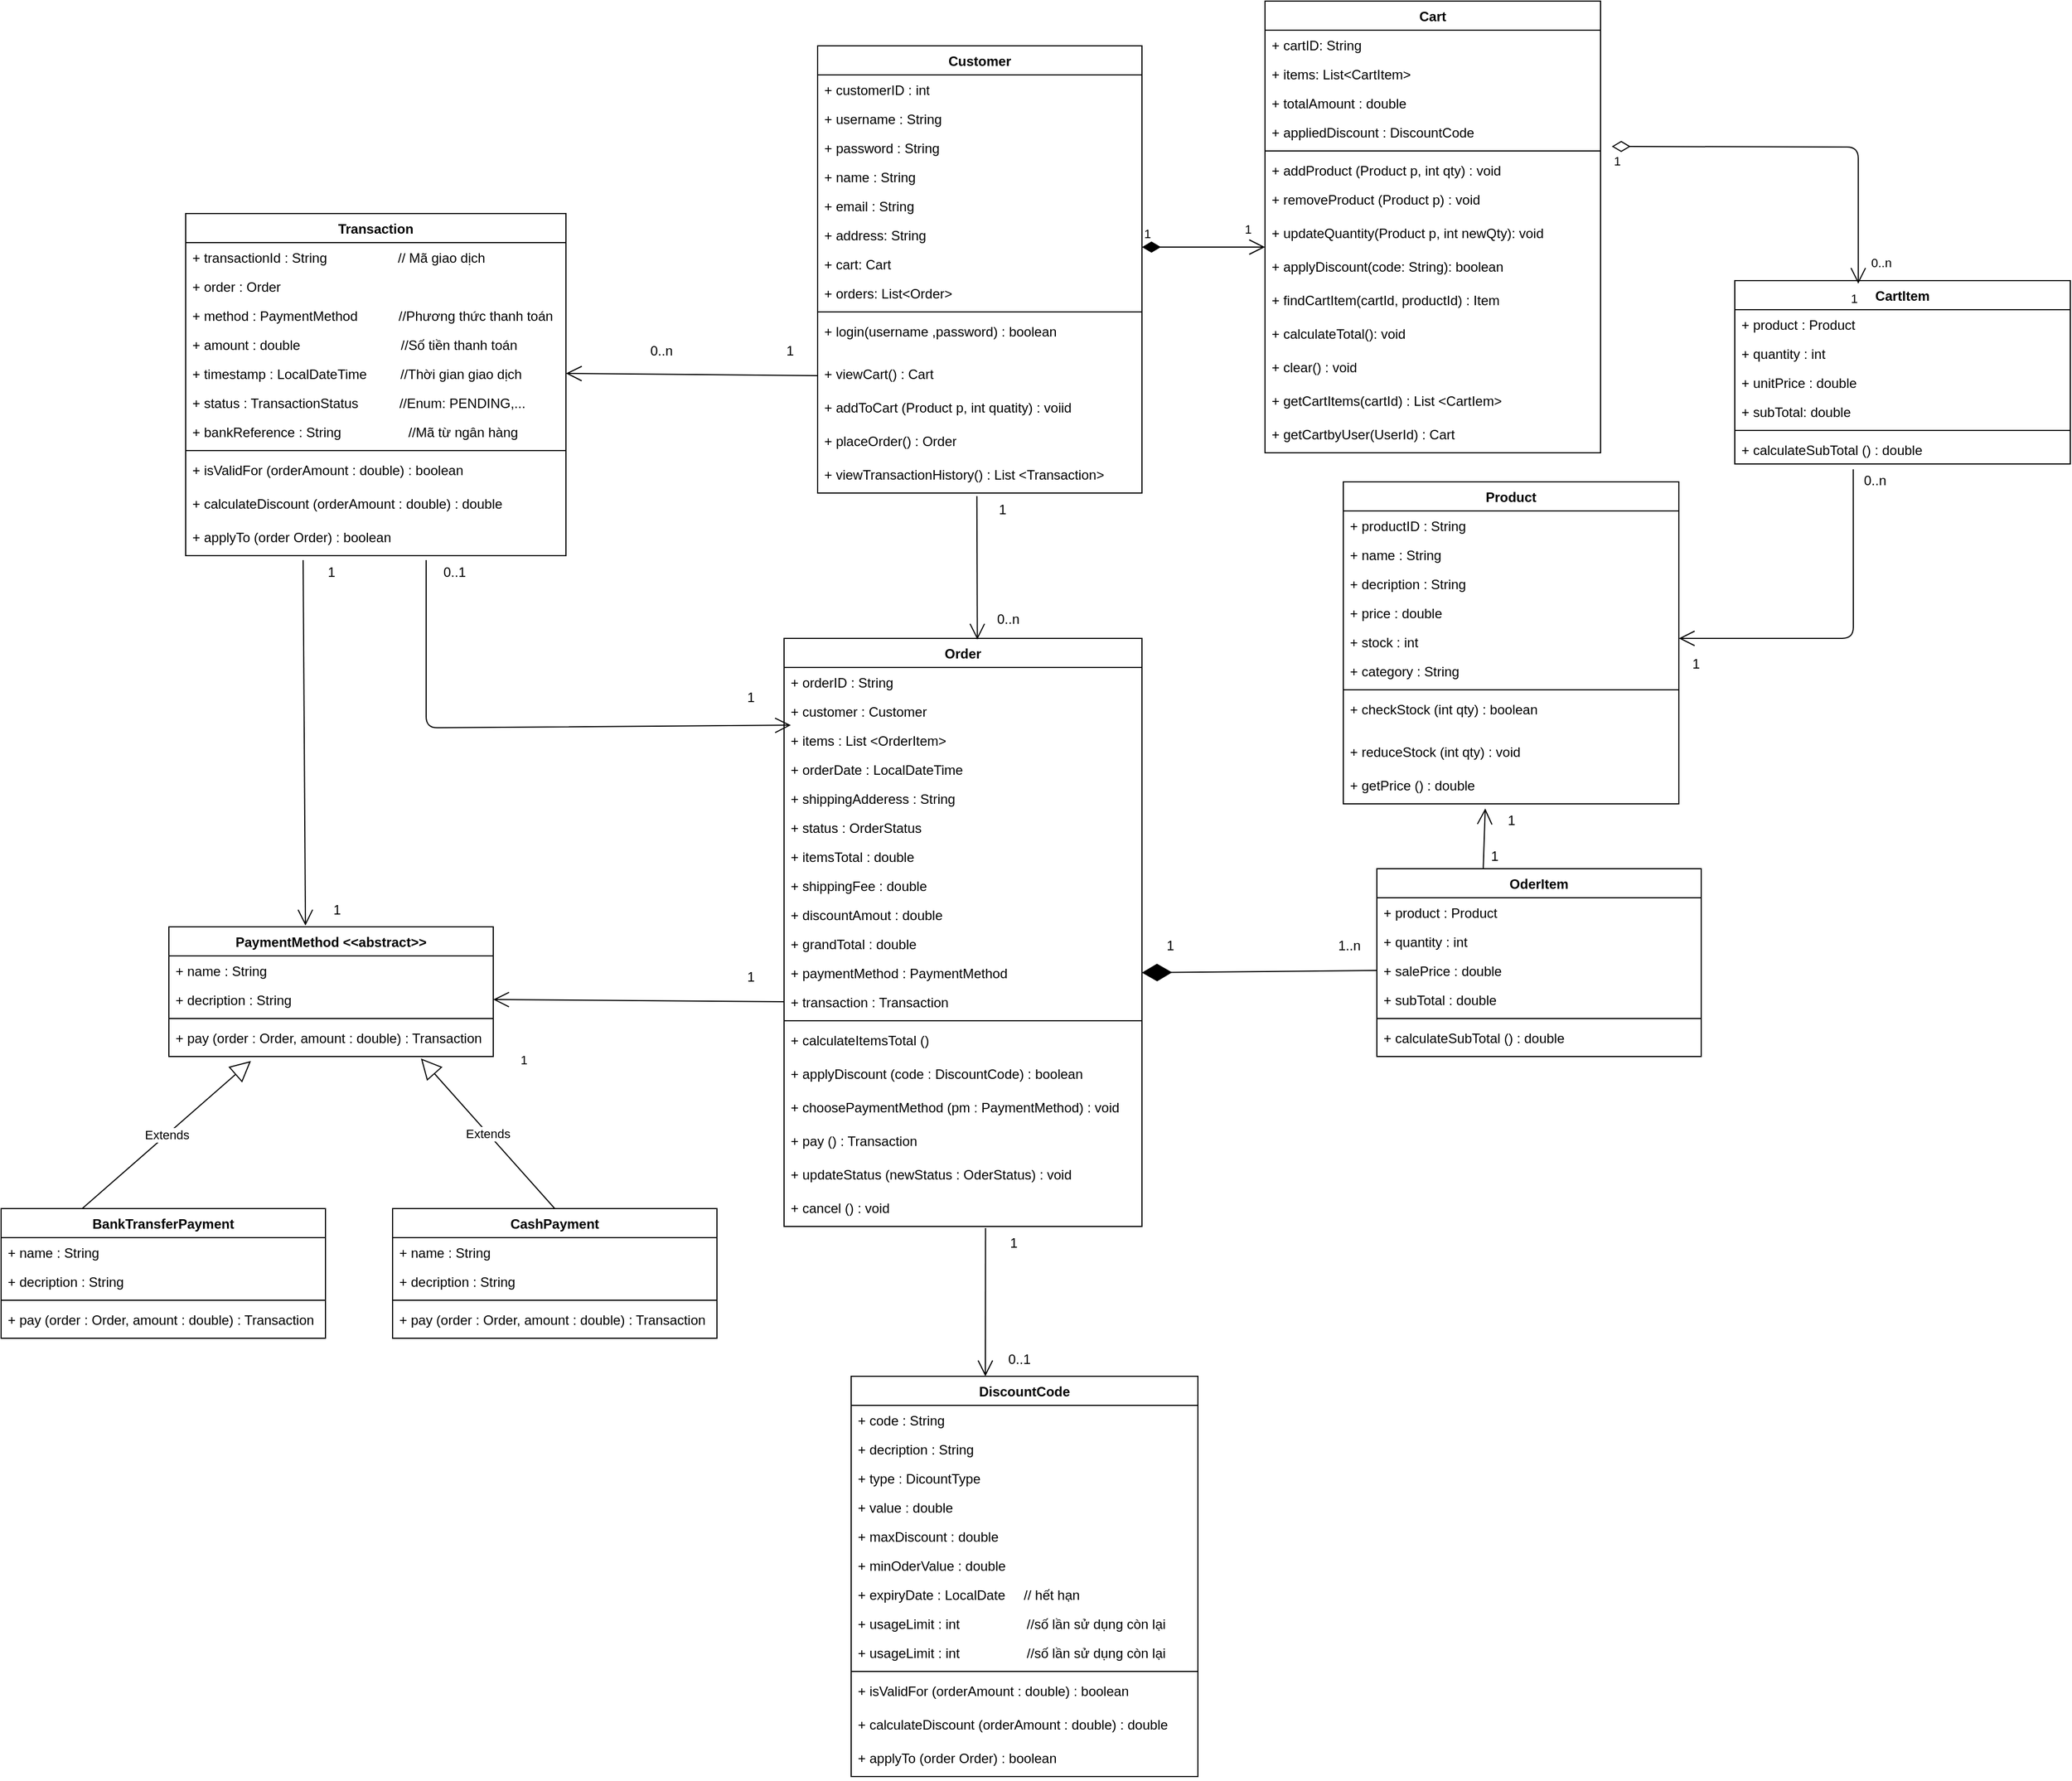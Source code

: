 <mxfile>
    <diagram id="XWeczmoMWFOpDsuUQ3jR" name="Page-1">
        <mxGraphModel dx="1743" dy="1569" grid="1" gridSize="10" guides="1" tooltips="1" connect="1" arrows="1" fold="1" page="1" pageScale="1" pageWidth="850" pageHeight="1100" math="0" shadow="0">
            <root>
                <mxCell id="0"/>
                <mxCell id="1" parent="0"/>
                <mxCell id="58" value="Customer" style="swimlane;fontStyle=1;align=center;verticalAlign=top;childLayout=stackLayout;horizontal=1;startSize=26;horizontalStack=0;resizeParent=1;resizeParentMax=0;resizeLast=0;collapsible=1;marginBottom=0;whiteSpace=wrap;html=1;" parent="1" vertex="1">
                    <mxGeometry x="140" y="-50" width="290" height="400" as="geometry">
                        <mxRectangle x="150" y="10" width="100" height="30" as="alternateBounds"/>
                    </mxGeometry>
                </mxCell>
                <mxCell id="59" value="+ customerID : int" style="text;strokeColor=none;fillColor=none;align=left;verticalAlign=top;spacingLeft=4;spacingRight=4;overflow=hidden;rotatable=0;points=[[0,0.5],[1,0.5]];portConstraint=eastwest;whiteSpace=wrap;html=1;" parent="58" vertex="1">
                    <mxGeometry y="26" width="290" height="26" as="geometry"/>
                </mxCell>
                <mxCell id="64" value="+ username : String" style="text;strokeColor=none;fillColor=none;align=left;verticalAlign=top;spacingLeft=4;spacingRight=4;overflow=hidden;rotatable=0;points=[[0,0.5],[1,0.5]];portConstraint=eastwest;whiteSpace=wrap;html=1;" parent="58" vertex="1">
                    <mxGeometry y="52" width="290" height="26" as="geometry"/>
                </mxCell>
                <mxCell id="68" value="+ password : String" style="text;strokeColor=none;fillColor=none;align=left;verticalAlign=top;spacingLeft=4;spacingRight=4;overflow=hidden;rotatable=0;points=[[0,0.5],[1,0.5]];portConstraint=eastwest;whiteSpace=wrap;html=1;" parent="58" vertex="1">
                    <mxGeometry y="78" width="290" height="26" as="geometry"/>
                </mxCell>
                <mxCell id="65" value="+ name : String" style="text;strokeColor=none;fillColor=none;align=left;verticalAlign=top;spacingLeft=4;spacingRight=4;overflow=hidden;rotatable=0;points=[[0,0.5],[1,0.5]];portConstraint=eastwest;whiteSpace=wrap;html=1;" parent="58" vertex="1">
                    <mxGeometry y="104" width="290" height="26" as="geometry"/>
                </mxCell>
                <mxCell id="66" value="+ email : String" style="text;strokeColor=none;fillColor=none;align=left;verticalAlign=top;spacingLeft=4;spacingRight=4;overflow=hidden;rotatable=0;points=[[0,0.5],[1,0.5]];portConstraint=eastwest;whiteSpace=wrap;html=1;" parent="58" vertex="1">
                    <mxGeometry y="130" width="290" height="26" as="geometry"/>
                </mxCell>
                <mxCell id="67" value="+ address: String" style="text;strokeColor=none;fillColor=none;align=left;verticalAlign=top;spacingLeft=4;spacingRight=4;overflow=hidden;rotatable=0;points=[[0,0.5],[1,0.5]];portConstraint=eastwest;whiteSpace=wrap;html=1;" parent="58" vertex="1">
                    <mxGeometry y="156" width="290" height="26" as="geometry"/>
                </mxCell>
                <mxCell id="137" value="+ cart: Cart" style="text;strokeColor=none;fillColor=none;align=left;verticalAlign=top;spacingLeft=4;spacingRight=4;overflow=hidden;rotatable=0;points=[[0,0.5],[1,0.5]];portConstraint=eastwest;whiteSpace=wrap;html=1;" parent="58" vertex="1">
                    <mxGeometry y="182" width="290" height="26" as="geometry"/>
                </mxCell>
                <mxCell id="138" value="+ orders: List&amp;lt;Order&amp;gt;" style="text;strokeColor=none;fillColor=none;align=left;verticalAlign=top;spacingLeft=4;spacingRight=4;overflow=hidden;rotatable=0;points=[[0,0.5],[1,0.5]];portConstraint=eastwest;whiteSpace=wrap;html=1;" parent="58" vertex="1">
                    <mxGeometry y="208" width="290" height="26" as="geometry"/>
                </mxCell>
                <mxCell id="60" value="" style="line;strokeWidth=1;fillColor=none;align=left;verticalAlign=middle;spacingTop=-1;spacingLeft=3;spacingRight=3;rotatable=0;labelPosition=right;points=[];portConstraint=eastwest;strokeColor=inherit;" parent="58" vertex="1">
                    <mxGeometry y="234" width="290" height="8" as="geometry"/>
                </mxCell>
                <mxCell id="61" value="&lt;div&gt;+ login(username ,password) : boolean&lt;/div&gt;" style="text;strokeColor=none;fillColor=none;align=left;verticalAlign=top;spacingLeft=4;spacingRight=4;overflow=hidden;rotatable=0;points=[[0,0.5],[1,0.5]];portConstraint=eastwest;whiteSpace=wrap;html=1;" parent="58" vertex="1">
                    <mxGeometry y="242" width="290" height="38" as="geometry"/>
                </mxCell>
                <mxCell id="62" value="+ viewCart() : Cart" style="text;strokeColor=none;fillColor=none;align=left;verticalAlign=top;spacingLeft=4;spacingRight=4;overflow=hidden;rotatable=0;points=[[0,0.5],[1,0.5]];portConstraint=eastwest;whiteSpace=wrap;html=1;" parent="58" vertex="1">
                    <mxGeometry y="280" width="290" height="30" as="geometry"/>
                </mxCell>
                <mxCell id="152" value="+ addToCart (Product p, int quatity) : voiid" style="text;strokeColor=none;fillColor=none;align=left;verticalAlign=top;spacingLeft=4;spacingRight=4;overflow=hidden;rotatable=0;points=[[0,0.5],[1,0.5]];portConstraint=eastwest;whiteSpace=wrap;html=1;" parent="58" vertex="1">
                    <mxGeometry y="310" width="290" height="30" as="geometry"/>
                </mxCell>
                <mxCell id="151" value="+ placeOrder() : Order" style="text;strokeColor=none;fillColor=none;align=left;verticalAlign=top;spacingLeft=4;spacingRight=4;overflow=hidden;rotatable=0;points=[[0,0.5],[1,0.5]];portConstraint=eastwest;whiteSpace=wrap;html=1;" parent="58" vertex="1">
                    <mxGeometry y="340" width="290" height="30" as="geometry"/>
                </mxCell>
                <mxCell id="153" value="+ viewTransactionHistory() : List &amp;lt;Transaction&amp;gt;" style="text;strokeColor=none;fillColor=none;align=left;verticalAlign=top;spacingLeft=4;spacingRight=4;overflow=hidden;rotatable=0;points=[[0,0.5],[1,0.5]];portConstraint=eastwest;whiteSpace=wrap;html=1;" parent="58" vertex="1">
                    <mxGeometry y="370" width="290" height="30" as="geometry"/>
                </mxCell>
                <mxCell id="69" value="Cart" style="swimlane;fontStyle=1;align=center;verticalAlign=top;childLayout=stackLayout;horizontal=1;startSize=26;horizontalStack=0;resizeParent=1;resizeParentMax=0;resizeLast=0;collapsible=1;marginBottom=0;whiteSpace=wrap;html=1;" parent="1" vertex="1">
                    <mxGeometry x="540" y="-90" width="300" height="404" as="geometry">
                        <mxRectangle x="150" y="10" width="100" height="30" as="alternateBounds"/>
                    </mxGeometry>
                </mxCell>
                <mxCell id="70" value="+&amp;nbsp;&lt;span style=&quot;background-color: transparent;&quot;&gt;cartID: String&lt;/span&gt;" style="text;strokeColor=none;fillColor=none;align=left;verticalAlign=top;spacingLeft=4;spacingRight=4;overflow=hidden;rotatable=0;points=[[0,0.5],[1,0.5]];portConstraint=eastwest;whiteSpace=wrap;html=1;" parent="69" vertex="1">
                    <mxGeometry y="26" width="300" height="26" as="geometry"/>
                </mxCell>
                <mxCell id="72" value="+&amp;nbsp;&lt;span style=&quot;background-color: transparent;&quot;&gt;items: List&amp;lt;CartItem&amp;gt;&lt;/span&gt;" style="text;strokeColor=none;fillColor=none;align=left;verticalAlign=top;spacingLeft=4;spacingRight=4;overflow=hidden;rotatable=0;points=[[0,0.5],[1,0.5]];portConstraint=eastwest;whiteSpace=wrap;html=1;" parent="69" vertex="1">
                    <mxGeometry y="52" width="300" height="26" as="geometry"/>
                </mxCell>
                <mxCell id="73" value="+ totalAmount : double" style="text;strokeColor=none;fillColor=none;align=left;verticalAlign=top;spacingLeft=4;spacingRight=4;overflow=hidden;rotatable=0;points=[[0,0.5],[1,0.5]];portConstraint=eastwest;whiteSpace=wrap;html=1;" parent="69" vertex="1">
                    <mxGeometry y="78" width="300" height="26" as="geometry"/>
                </mxCell>
                <mxCell id="132" value="+ appliedDiscount : DiscountCode" style="text;strokeColor=none;fillColor=none;align=left;verticalAlign=top;spacingLeft=4;spacingRight=4;overflow=hidden;rotatable=0;points=[[0,0.5],[1,0.5]];portConstraint=eastwest;whiteSpace=wrap;html=1;" parent="69" vertex="1">
                    <mxGeometry y="104" width="300" height="26" as="geometry"/>
                </mxCell>
                <mxCell id="76" value="" style="line;strokeWidth=1;fillColor=none;align=left;verticalAlign=middle;spacingTop=-1;spacingLeft=3;spacingRight=3;rotatable=0;labelPosition=right;points=[];portConstraint=eastwest;strokeColor=inherit;" parent="69" vertex="1">
                    <mxGeometry y="130" width="300" height="8" as="geometry"/>
                </mxCell>
                <mxCell id="77" value="&lt;div&gt;+ addProduct (Product p, int qty) : void&lt;/div&gt;" style="text;strokeColor=none;fillColor=none;align=left;verticalAlign=top;spacingLeft=4;spacingRight=4;overflow=hidden;rotatable=0;points=[[0,0.5],[1,0.5]];portConstraint=eastwest;whiteSpace=wrap;html=1;" parent="69" vertex="1">
                    <mxGeometry y="138" width="300" height="26" as="geometry"/>
                </mxCell>
                <mxCell id="133" value="+ removeProduct (Product p) : void" style="text;strokeColor=none;fillColor=none;align=left;verticalAlign=top;spacingLeft=4;spacingRight=4;overflow=hidden;rotatable=0;points=[[0,0.5],[1,0.5]];portConstraint=eastwest;whiteSpace=wrap;html=1;" parent="69" vertex="1">
                    <mxGeometry y="164" width="300" height="30" as="geometry"/>
                </mxCell>
                <mxCell id="78" value="+&amp;nbsp;&lt;span style=&quot;background-color: transparent;&quot;&gt;updateQuantity(Product p, int newQty): void&lt;/span&gt;" style="text;strokeColor=none;fillColor=none;align=left;verticalAlign=top;spacingLeft=4;spacingRight=4;overflow=hidden;rotatable=0;points=[[0,0.5],[1,0.5]];portConstraint=eastwest;whiteSpace=wrap;html=1;" parent="69" vertex="1">
                    <mxGeometry y="194" width="300" height="30" as="geometry"/>
                </mxCell>
                <mxCell id="135" value="+&amp;nbsp;&lt;span style=&quot;background-color: transparent;&quot;&gt;applyDiscount(code: String): boolean&lt;/span&gt;" style="text;strokeColor=none;fillColor=none;align=left;verticalAlign=top;spacingLeft=4;spacingRight=4;overflow=hidden;rotatable=0;points=[[0,0.5],[1,0.5]];portConstraint=eastwest;whiteSpace=wrap;html=1;" parent="69" vertex="1">
                    <mxGeometry y="224" width="300" height="30" as="geometry"/>
                </mxCell>
                <mxCell id="359" value="+ findCartItem(cartId, productId) : Item" style="text;strokeColor=none;fillColor=none;align=left;verticalAlign=top;spacingLeft=4;spacingRight=4;overflow=hidden;rotatable=0;points=[[0,0.5],[1,0.5]];portConstraint=eastwest;whiteSpace=wrap;html=1;" vertex="1" parent="69">
                    <mxGeometry y="254" width="300" height="30" as="geometry"/>
                </mxCell>
                <mxCell id="134" value="+&amp;nbsp;&lt;span style=&quot;background-color: transparent;&quot;&gt;calculateTotal(): void&lt;/span&gt;" style="text;strokeColor=none;fillColor=none;align=left;verticalAlign=top;spacingLeft=4;spacingRight=4;overflow=hidden;rotatable=0;points=[[0,0.5],[1,0.5]];portConstraint=eastwest;whiteSpace=wrap;html=1;" parent="69" vertex="1">
                    <mxGeometry y="284" width="300" height="30" as="geometry"/>
                </mxCell>
                <mxCell id="136" value="+ clear() : void" style="text;strokeColor=none;fillColor=none;align=left;verticalAlign=top;spacingLeft=4;spacingRight=4;overflow=hidden;rotatable=0;points=[[0,0.5],[1,0.5]];portConstraint=eastwest;whiteSpace=wrap;html=1;" parent="69" vertex="1">
                    <mxGeometry y="314" width="300" height="30" as="geometry"/>
                </mxCell>
                <mxCell id="357" value="+ getCartItems(cartId) : List &amp;lt;CartIem&amp;gt;" style="text;strokeColor=none;fillColor=none;align=left;verticalAlign=top;spacingLeft=4;spacingRight=4;overflow=hidden;rotatable=0;points=[[0,0.5],[1,0.5]];portConstraint=eastwest;whiteSpace=wrap;html=1;" vertex="1" parent="69">
                    <mxGeometry y="344" width="300" height="30" as="geometry"/>
                </mxCell>
                <mxCell id="358" value="+ getCartbyUser(UserId) : Cart" style="text;strokeColor=none;fillColor=none;align=left;verticalAlign=top;spacingLeft=4;spacingRight=4;overflow=hidden;rotatable=0;points=[[0,0.5],[1,0.5]];portConstraint=eastwest;whiteSpace=wrap;html=1;" vertex="1" parent="69">
                    <mxGeometry y="374" width="300" height="30" as="geometry"/>
                </mxCell>
                <mxCell id="139" value="Order" style="swimlane;fontStyle=1;align=center;verticalAlign=top;childLayout=stackLayout;horizontal=1;startSize=26;horizontalStack=0;resizeParent=1;resizeParentMax=0;resizeLast=0;collapsible=1;marginBottom=0;whiteSpace=wrap;html=1;" parent="1" vertex="1">
                    <mxGeometry x="110" y="480" width="320" height="526" as="geometry">
                        <mxRectangle x="150" y="10" width="100" height="30" as="alternateBounds"/>
                    </mxGeometry>
                </mxCell>
                <mxCell id="140" value="+ orderID : String" style="text;strokeColor=none;fillColor=none;align=left;verticalAlign=top;spacingLeft=4;spacingRight=4;overflow=hidden;rotatable=0;points=[[0,0.5],[1,0.5]];portConstraint=eastwest;whiteSpace=wrap;html=1;" parent="139" vertex="1">
                    <mxGeometry y="26" width="320" height="26" as="geometry"/>
                </mxCell>
                <mxCell id="141" value="+ customer : Customer" style="text;strokeColor=none;fillColor=none;align=left;verticalAlign=top;spacingLeft=4;spacingRight=4;overflow=hidden;rotatable=0;points=[[0,0.5],[1,0.5]];portConstraint=eastwest;whiteSpace=wrap;html=1;" parent="139" vertex="1">
                    <mxGeometry y="52" width="320" height="26" as="geometry"/>
                </mxCell>
                <mxCell id="142" value="+ items : List &amp;lt;OrderItem&amp;gt;" style="text;strokeColor=none;fillColor=none;align=left;verticalAlign=top;spacingLeft=4;spacingRight=4;overflow=hidden;rotatable=0;points=[[0,0.5],[1,0.5]];portConstraint=eastwest;whiteSpace=wrap;html=1;" parent="139" vertex="1">
                    <mxGeometry y="78" width="320" height="26" as="geometry"/>
                </mxCell>
                <mxCell id="143" value="+ orderDate : LocalDateTime" style="text;strokeColor=none;fillColor=none;align=left;verticalAlign=top;spacingLeft=4;spacingRight=4;overflow=hidden;rotatable=0;points=[[0,0.5],[1,0.5]];portConstraint=eastwest;whiteSpace=wrap;html=1;" parent="139" vertex="1">
                    <mxGeometry y="104" width="320" height="26" as="geometry"/>
                </mxCell>
                <mxCell id="144" value="+ shippingAdderess : String" style="text;strokeColor=none;fillColor=none;align=left;verticalAlign=top;spacingLeft=4;spacingRight=4;overflow=hidden;rotatable=0;points=[[0,0.5],[1,0.5]];portConstraint=eastwest;whiteSpace=wrap;html=1;" parent="139" vertex="1">
                    <mxGeometry y="130" width="320" height="26" as="geometry"/>
                </mxCell>
                <mxCell id="145" value="+ status : OrderStatus" style="text;strokeColor=none;fillColor=none;align=left;verticalAlign=top;spacingLeft=4;spacingRight=4;overflow=hidden;rotatable=0;points=[[0,0.5],[1,0.5]];portConstraint=eastwest;whiteSpace=wrap;html=1;" parent="139" vertex="1">
                    <mxGeometry y="156" width="320" height="26" as="geometry"/>
                </mxCell>
                <mxCell id="146" value="+ itemsTotal : double" style="text;strokeColor=none;fillColor=none;align=left;verticalAlign=top;spacingLeft=4;spacingRight=4;overflow=hidden;rotatable=0;points=[[0,0.5],[1,0.5]];portConstraint=eastwest;whiteSpace=wrap;html=1;" parent="139" vertex="1">
                    <mxGeometry y="182" width="320" height="26" as="geometry"/>
                </mxCell>
                <mxCell id="147" value="+ shippingFee : double" style="text;strokeColor=none;fillColor=none;align=left;verticalAlign=top;spacingLeft=4;spacingRight=4;overflow=hidden;rotatable=0;points=[[0,0.5],[1,0.5]];portConstraint=eastwest;whiteSpace=wrap;html=1;" parent="139" vertex="1">
                    <mxGeometry y="208" width="320" height="26" as="geometry"/>
                </mxCell>
                <mxCell id="182" value="+ discountAmout : double" style="text;strokeColor=none;fillColor=none;align=left;verticalAlign=top;spacingLeft=4;spacingRight=4;overflow=hidden;rotatable=0;points=[[0,0.5],[1,0.5]];portConstraint=eastwest;whiteSpace=wrap;html=1;" parent="139" vertex="1">
                    <mxGeometry y="234" width="320" height="26" as="geometry"/>
                </mxCell>
                <mxCell id="181" value="+ grandTotal : double" style="text;strokeColor=none;fillColor=none;align=left;verticalAlign=top;spacingLeft=4;spacingRight=4;overflow=hidden;rotatable=0;points=[[0,0.5],[1,0.5]];portConstraint=eastwest;whiteSpace=wrap;html=1;" parent="139" vertex="1">
                    <mxGeometry y="260" width="320" height="26" as="geometry"/>
                </mxCell>
                <mxCell id="183" value="+ paymentMethod : PaymentMethod" style="text;strokeColor=none;fillColor=none;align=left;verticalAlign=top;spacingLeft=4;spacingRight=4;overflow=hidden;rotatable=0;points=[[0,0.5],[1,0.5]];portConstraint=eastwest;whiteSpace=wrap;html=1;" parent="139" vertex="1">
                    <mxGeometry y="286" width="320" height="26" as="geometry"/>
                </mxCell>
                <mxCell id="184" value="+ transaction : Transaction" style="text;strokeColor=none;fillColor=none;align=left;verticalAlign=top;spacingLeft=4;spacingRight=4;overflow=hidden;rotatable=0;points=[[0,0.5],[1,0.5]];portConstraint=eastwest;whiteSpace=wrap;html=1;" parent="139" vertex="1">
                    <mxGeometry y="312" width="320" height="26" as="geometry"/>
                </mxCell>
                <mxCell id="148" value="" style="line;strokeWidth=1;fillColor=none;align=left;verticalAlign=middle;spacingTop=-1;spacingLeft=3;spacingRight=3;rotatable=0;labelPosition=right;points=[];portConstraint=eastwest;strokeColor=inherit;" parent="139" vertex="1">
                    <mxGeometry y="338" width="320" height="8" as="geometry"/>
                </mxCell>
                <mxCell id="150" value="+ calculateItemsTotal ()" style="text;strokeColor=none;fillColor=none;align=left;verticalAlign=top;spacingLeft=4;spacingRight=4;overflow=hidden;rotatable=0;points=[[0,0.5],[1,0.5]];portConstraint=eastwest;whiteSpace=wrap;html=1;" parent="139" vertex="1">
                    <mxGeometry y="346" width="320" height="30" as="geometry"/>
                </mxCell>
                <mxCell id="187" value="+ applyDiscount (code : DiscountCode) : boolean" style="text;strokeColor=none;fillColor=none;align=left;verticalAlign=top;spacingLeft=4;spacingRight=4;overflow=hidden;rotatable=0;points=[[0,0.5],[1,0.5]];portConstraint=eastwest;whiteSpace=wrap;html=1;" parent="139" vertex="1">
                    <mxGeometry y="376" width="320" height="30" as="geometry"/>
                </mxCell>
                <mxCell id="188" value="+ choosePaymentMethod (pm : PaymentMethod) : void" style="text;strokeColor=none;fillColor=none;align=left;verticalAlign=top;spacingLeft=4;spacingRight=4;overflow=hidden;rotatable=0;points=[[0,0.5],[1,0.5]];portConstraint=eastwest;whiteSpace=wrap;html=1;" parent="139" vertex="1">
                    <mxGeometry y="406" width="320" height="30" as="geometry"/>
                </mxCell>
                <mxCell id="189" value="+ pay () : Transaction" style="text;strokeColor=none;fillColor=none;align=left;verticalAlign=top;spacingLeft=4;spacingRight=4;overflow=hidden;rotatable=0;points=[[0,0.5],[1,0.5]];portConstraint=eastwest;whiteSpace=wrap;html=1;" parent="139" vertex="1">
                    <mxGeometry y="436" width="320" height="30" as="geometry"/>
                </mxCell>
                <mxCell id="186" value="+ updateStatus (newStatus : OderStatus) : void" style="text;strokeColor=none;fillColor=none;align=left;verticalAlign=top;spacingLeft=4;spacingRight=4;overflow=hidden;rotatable=0;points=[[0,0.5],[1,0.5]];portConstraint=eastwest;whiteSpace=wrap;html=1;" parent="139" vertex="1">
                    <mxGeometry y="466" width="320" height="30" as="geometry"/>
                </mxCell>
                <mxCell id="190" value="+ cancel () : void" style="text;strokeColor=none;fillColor=none;align=left;verticalAlign=top;spacingLeft=4;spacingRight=4;overflow=hidden;rotatable=0;points=[[0,0.5],[1,0.5]];portConstraint=eastwest;whiteSpace=wrap;html=1;" parent="139" vertex="1">
                    <mxGeometry y="496" width="320" height="30" as="geometry"/>
                </mxCell>
                <mxCell id="154" value="CartItem" style="swimlane;fontStyle=1;align=center;verticalAlign=top;childLayout=stackLayout;horizontal=1;startSize=26;horizontalStack=0;resizeParent=1;resizeParentMax=0;resizeLast=0;collapsible=1;marginBottom=0;whiteSpace=wrap;html=1;" parent="1" vertex="1">
                    <mxGeometry x="960" y="160" width="300" height="164" as="geometry">
                        <mxRectangle x="150" y="10" width="100" height="30" as="alternateBounds"/>
                    </mxGeometry>
                </mxCell>
                <mxCell id="155" value="+ product : Product" style="text;strokeColor=none;fillColor=none;align=left;verticalAlign=top;spacingLeft=4;spacingRight=4;overflow=hidden;rotatable=0;points=[[0,0.5],[1,0.5]];portConstraint=eastwest;whiteSpace=wrap;html=1;" parent="154" vertex="1">
                    <mxGeometry y="26" width="300" height="26" as="geometry"/>
                </mxCell>
                <mxCell id="156" value="+ quantity : int" style="text;strokeColor=none;fillColor=none;align=left;verticalAlign=top;spacingLeft=4;spacingRight=4;overflow=hidden;rotatable=0;points=[[0,0.5],[1,0.5]];portConstraint=eastwest;whiteSpace=wrap;html=1;" parent="154" vertex="1">
                    <mxGeometry y="52" width="300" height="26" as="geometry"/>
                </mxCell>
                <mxCell id="157" value="+ unitPrice : double" style="text;strokeColor=none;fillColor=none;align=left;verticalAlign=top;spacingLeft=4;spacingRight=4;overflow=hidden;rotatable=0;points=[[0,0.5],[1,0.5]];portConstraint=eastwest;whiteSpace=wrap;html=1;" parent="154" vertex="1">
                    <mxGeometry y="78" width="300" height="26" as="geometry"/>
                </mxCell>
                <mxCell id="158" value="+ subTotal: double" style="text;strokeColor=none;fillColor=none;align=left;verticalAlign=top;spacingLeft=4;spacingRight=4;overflow=hidden;rotatable=0;points=[[0,0.5],[1,0.5]];portConstraint=eastwest;whiteSpace=wrap;html=1;" parent="154" vertex="1">
                    <mxGeometry y="104" width="300" height="26" as="geometry"/>
                </mxCell>
                <mxCell id="159" value="" style="line;strokeWidth=1;fillColor=none;align=left;verticalAlign=middle;spacingTop=-1;spacingLeft=3;spacingRight=3;rotatable=0;labelPosition=right;points=[];portConstraint=eastwest;strokeColor=inherit;" parent="154" vertex="1">
                    <mxGeometry y="130" width="300" height="8" as="geometry"/>
                </mxCell>
                <mxCell id="160" value="+ calculateSubTotal () : double" style="text;strokeColor=none;fillColor=none;align=left;verticalAlign=top;spacingLeft=4;spacingRight=4;overflow=hidden;rotatable=0;points=[[0,0.5],[1,0.5]];portConstraint=eastwest;whiteSpace=wrap;html=1;" parent="154" vertex="1">
                    <mxGeometry y="138" width="300" height="26" as="geometry"/>
                </mxCell>
                <mxCell id="166" value="Product" style="swimlane;fontStyle=1;align=center;verticalAlign=top;childLayout=stackLayout;horizontal=1;startSize=26;horizontalStack=0;resizeParent=1;resizeParentMax=0;resizeLast=0;collapsible=1;marginBottom=0;whiteSpace=wrap;html=1;" parent="1" vertex="1">
                    <mxGeometry x="610" y="340" width="300" height="288" as="geometry">
                        <mxRectangle x="150" y="10" width="100" height="30" as="alternateBounds"/>
                    </mxGeometry>
                </mxCell>
                <mxCell id="167" value="+ productID : String" style="text;strokeColor=none;fillColor=none;align=left;verticalAlign=top;spacingLeft=4;spacingRight=4;overflow=hidden;rotatable=0;points=[[0,0.5],[1,0.5]];portConstraint=eastwest;whiteSpace=wrap;html=1;" parent="166" vertex="1">
                    <mxGeometry y="26" width="300" height="26" as="geometry"/>
                </mxCell>
                <mxCell id="170" value="+ name : String" style="text;strokeColor=none;fillColor=none;align=left;verticalAlign=top;spacingLeft=4;spacingRight=4;overflow=hidden;rotatable=0;points=[[0,0.5],[1,0.5]];portConstraint=eastwest;whiteSpace=wrap;html=1;" parent="166" vertex="1">
                    <mxGeometry y="52" width="300" height="26" as="geometry"/>
                </mxCell>
                <mxCell id="171" value="+ decription : String" style="text;strokeColor=none;fillColor=none;align=left;verticalAlign=top;spacingLeft=4;spacingRight=4;overflow=hidden;rotatable=0;points=[[0,0.5],[1,0.5]];portConstraint=eastwest;whiteSpace=wrap;html=1;" parent="166" vertex="1">
                    <mxGeometry y="78" width="300" height="26" as="geometry"/>
                </mxCell>
                <mxCell id="172" value="+ price : double" style="text;strokeColor=none;fillColor=none;align=left;verticalAlign=top;spacingLeft=4;spacingRight=4;overflow=hidden;rotatable=0;points=[[0,0.5],[1,0.5]];portConstraint=eastwest;whiteSpace=wrap;html=1;" parent="166" vertex="1">
                    <mxGeometry y="104" width="300" height="26" as="geometry"/>
                </mxCell>
                <mxCell id="173" value="+ stock : int" style="text;strokeColor=none;fillColor=none;align=left;verticalAlign=top;spacingLeft=4;spacingRight=4;overflow=hidden;rotatable=0;points=[[0,0.5],[1,0.5]];portConstraint=eastwest;whiteSpace=wrap;html=1;" parent="166" vertex="1">
                    <mxGeometry y="130" width="300" height="26" as="geometry"/>
                </mxCell>
                <mxCell id="174" value="+ category : String" style="text;strokeColor=none;fillColor=none;align=left;verticalAlign=top;spacingLeft=4;spacingRight=4;overflow=hidden;rotatable=0;points=[[0,0.5],[1,0.5]];portConstraint=eastwest;whiteSpace=wrap;html=1;" parent="166" vertex="1">
                    <mxGeometry y="156" width="300" height="26" as="geometry"/>
                </mxCell>
                <mxCell id="175" value="" style="line;strokeWidth=1;fillColor=none;align=left;verticalAlign=middle;spacingTop=-1;spacingLeft=3;spacingRight=3;rotatable=0;labelPosition=right;points=[];portConstraint=eastwest;strokeColor=inherit;" parent="166" vertex="1">
                    <mxGeometry y="182" width="300" height="8" as="geometry"/>
                </mxCell>
                <mxCell id="176" value="+ checkStock (int qty) : boolean" style="text;strokeColor=none;fillColor=none;align=left;verticalAlign=top;spacingLeft=4;spacingRight=4;overflow=hidden;rotatable=0;points=[[0,0.5],[1,0.5]];portConstraint=eastwest;whiteSpace=wrap;html=1;" parent="166" vertex="1">
                    <mxGeometry y="190" width="300" height="38" as="geometry"/>
                </mxCell>
                <mxCell id="177" value="+ reduceStock (int qty) : void" style="text;strokeColor=none;fillColor=none;align=left;verticalAlign=top;spacingLeft=4;spacingRight=4;overflow=hidden;rotatable=0;points=[[0,0.5],[1,0.5]];portConstraint=eastwest;whiteSpace=wrap;html=1;" parent="166" vertex="1">
                    <mxGeometry y="228" width="300" height="30" as="geometry"/>
                </mxCell>
                <mxCell id="178" value="+ getPrice () : double" style="text;strokeColor=none;fillColor=none;align=left;verticalAlign=top;spacingLeft=4;spacingRight=4;overflow=hidden;rotatable=0;points=[[0,0.5],[1,0.5]];portConstraint=eastwest;whiteSpace=wrap;html=1;" parent="166" vertex="1">
                    <mxGeometry y="258" width="300" height="30" as="geometry"/>
                </mxCell>
                <mxCell id="191" value="OderItem" style="swimlane;fontStyle=1;align=center;verticalAlign=top;childLayout=stackLayout;horizontal=1;startSize=26;horizontalStack=0;resizeParent=1;resizeParentMax=0;resizeLast=0;collapsible=1;marginBottom=0;whiteSpace=wrap;html=1;" parent="1" vertex="1">
                    <mxGeometry x="640" y="686" width="290" height="168" as="geometry">
                        <mxRectangle x="150" y="10" width="100" height="30" as="alternateBounds"/>
                    </mxGeometry>
                </mxCell>
                <mxCell id="192" value="+ product : Product" style="text;strokeColor=none;fillColor=none;align=left;verticalAlign=top;spacingLeft=4;spacingRight=4;overflow=hidden;rotatable=0;points=[[0,0.5],[1,0.5]];portConstraint=eastwest;whiteSpace=wrap;html=1;" parent="191" vertex="1">
                    <mxGeometry y="26" width="290" height="26" as="geometry"/>
                </mxCell>
                <mxCell id="193" value="+ quantity : int" style="text;strokeColor=none;fillColor=none;align=left;verticalAlign=top;spacingLeft=4;spacingRight=4;overflow=hidden;rotatable=0;points=[[0,0.5],[1,0.5]];portConstraint=eastwest;whiteSpace=wrap;html=1;" parent="191" vertex="1">
                    <mxGeometry y="52" width="290" height="26" as="geometry"/>
                </mxCell>
                <mxCell id="194" value="+ salePrice : double" style="text;strokeColor=none;fillColor=none;align=left;verticalAlign=top;spacingLeft=4;spacingRight=4;overflow=hidden;rotatable=0;points=[[0,0.5],[1,0.5]];portConstraint=eastwest;whiteSpace=wrap;html=1;" parent="191" vertex="1">
                    <mxGeometry y="78" width="290" height="26" as="geometry"/>
                </mxCell>
                <mxCell id="195" value="+ subTotal : double" style="text;strokeColor=none;fillColor=none;align=left;verticalAlign=top;spacingLeft=4;spacingRight=4;overflow=hidden;rotatable=0;points=[[0,0.5],[1,0.5]];portConstraint=eastwest;whiteSpace=wrap;html=1;" parent="191" vertex="1">
                    <mxGeometry y="104" width="290" height="26" as="geometry"/>
                </mxCell>
                <mxCell id="200" value="" style="line;strokeWidth=1;fillColor=none;align=left;verticalAlign=middle;spacingTop=-1;spacingLeft=3;spacingRight=3;rotatable=0;labelPosition=right;points=[];portConstraint=eastwest;strokeColor=inherit;" parent="191" vertex="1">
                    <mxGeometry y="130" width="290" height="8" as="geometry"/>
                </mxCell>
                <mxCell id="202" value="+ calculateSubTotal () : double" style="text;strokeColor=none;fillColor=none;align=left;verticalAlign=top;spacingLeft=4;spacingRight=4;overflow=hidden;rotatable=0;points=[[0,0.5],[1,0.5]];portConstraint=eastwest;whiteSpace=wrap;html=1;" parent="191" vertex="1">
                    <mxGeometry y="138" width="290" height="30" as="geometry"/>
                </mxCell>
                <mxCell id="206" value="DiscountCode" style="swimlane;fontStyle=1;align=center;verticalAlign=top;childLayout=stackLayout;horizontal=1;startSize=26;horizontalStack=0;resizeParent=1;resizeParentMax=0;resizeLast=0;collapsible=1;marginBottom=0;whiteSpace=wrap;html=1;" parent="1" vertex="1">
                    <mxGeometry x="170" y="1140" width="310" height="358" as="geometry">
                        <mxRectangle x="150" y="10" width="100" height="30" as="alternateBounds"/>
                    </mxGeometry>
                </mxCell>
                <mxCell id="207" value="+ code : String" style="text;strokeColor=none;fillColor=none;align=left;verticalAlign=top;spacingLeft=4;spacingRight=4;overflow=hidden;rotatable=0;points=[[0,0.5],[1,0.5]];portConstraint=eastwest;whiteSpace=wrap;html=1;" parent="206" vertex="1">
                    <mxGeometry y="26" width="310" height="26" as="geometry"/>
                </mxCell>
                <mxCell id="208" value="+ decription : String" style="text;strokeColor=none;fillColor=none;align=left;verticalAlign=top;spacingLeft=4;spacingRight=4;overflow=hidden;rotatable=0;points=[[0,0.5],[1,0.5]];portConstraint=eastwest;whiteSpace=wrap;html=1;" parent="206" vertex="1">
                    <mxGeometry y="52" width="310" height="26" as="geometry"/>
                </mxCell>
                <mxCell id="209" value="+ type : DicountType" style="text;strokeColor=none;fillColor=none;align=left;verticalAlign=top;spacingLeft=4;spacingRight=4;overflow=hidden;rotatable=0;points=[[0,0.5],[1,0.5]];portConstraint=eastwest;whiteSpace=wrap;html=1;" parent="206" vertex="1">
                    <mxGeometry y="78" width="310" height="26" as="geometry"/>
                </mxCell>
                <mxCell id="210" value="+ value : double" style="text;strokeColor=none;fillColor=none;align=left;verticalAlign=top;spacingLeft=4;spacingRight=4;overflow=hidden;rotatable=0;points=[[0,0.5],[1,0.5]];portConstraint=eastwest;whiteSpace=wrap;html=1;" parent="206" vertex="1">
                    <mxGeometry y="104" width="310" height="26" as="geometry"/>
                </mxCell>
                <mxCell id="211" value="+ maxDiscount : double" style="text;strokeColor=none;fillColor=none;align=left;verticalAlign=top;spacingLeft=4;spacingRight=4;overflow=hidden;rotatable=0;points=[[0,0.5],[1,0.5]];portConstraint=eastwest;whiteSpace=wrap;html=1;" parent="206" vertex="1">
                    <mxGeometry y="130" width="310" height="26" as="geometry"/>
                </mxCell>
                <mxCell id="212" value="+ minOderValue : double" style="text;strokeColor=none;fillColor=none;align=left;verticalAlign=top;spacingLeft=4;spacingRight=4;overflow=hidden;rotatable=0;points=[[0,0.5],[1,0.5]];portConstraint=eastwest;whiteSpace=wrap;html=1;" parent="206" vertex="1">
                    <mxGeometry y="156" width="310" height="26" as="geometry"/>
                </mxCell>
                <mxCell id="213" value="+ expiryDate : LocalDate&amp;nbsp; &amp;nbsp; &amp;nbsp;// hết hạn" style="text;strokeColor=none;fillColor=none;align=left;verticalAlign=top;spacingLeft=4;spacingRight=4;overflow=hidden;rotatable=0;points=[[0,0.5],[1,0.5]];portConstraint=eastwest;whiteSpace=wrap;html=1;" parent="206" vertex="1">
                    <mxGeometry y="182" width="310" height="26" as="geometry"/>
                </mxCell>
                <mxCell id="214" value="+ usageLimit : int&amp;nbsp; &amp;nbsp; &amp;nbsp; &amp;nbsp; &amp;nbsp; &amp;nbsp; &amp;nbsp; &amp;nbsp; &amp;nbsp; //số lần sử dụng còn lại" style="text;strokeColor=none;fillColor=none;align=left;verticalAlign=top;spacingLeft=4;spacingRight=4;overflow=hidden;rotatable=0;points=[[0,0.5],[1,0.5]];portConstraint=eastwest;whiteSpace=wrap;html=1;" parent="206" vertex="1">
                    <mxGeometry y="208" width="310" height="26" as="geometry"/>
                </mxCell>
                <mxCell id="273" value="+ usageLimit : int&amp;nbsp; &amp;nbsp; &amp;nbsp; &amp;nbsp; &amp;nbsp; &amp;nbsp; &amp;nbsp; &amp;nbsp; &amp;nbsp; //số lần sử dụng còn lại" style="text;strokeColor=none;fillColor=none;align=left;verticalAlign=top;spacingLeft=4;spacingRight=4;overflow=hidden;rotatable=0;points=[[0,0.5],[1,0.5]];portConstraint=eastwest;whiteSpace=wrap;html=1;" parent="206" vertex="1">
                    <mxGeometry y="234" width="310" height="26" as="geometry"/>
                </mxCell>
                <mxCell id="219" value="" style="line;strokeWidth=1;fillColor=none;align=left;verticalAlign=middle;spacingTop=-1;spacingLeft=3;spacingRight=3;rotatable=0;labelPosition=right;points=[];portConstraint=eastwest;strokeColor=inherit;" parent="206" vertex="1">
                    <mxGeometry y="260" width="310" height="8" as="geometry"/>
                </mxCell>
                <mxCell id="220" value="+ isValidFor (orderAmount : double) : boolean" style="text;strokeColor=none;fillColor=none;align=left;verticalAlign=top;spacingLeft=4;spacingRight=4;overflow=hidden;rotatable=0;points=[[0,0.5],[1,0.5]];portConstraint=eastwest;whiteSpace=wrap;html=1;" parent="206" vertex="1">
                    <mxGeometry y="268" width="310" height="30" as="geometry"/>
                </mxCell>
                <mxCell id="221" value="+ calculateDiscount (orderAmount : double) : double" style="text;strokeColor=none;fillColor=none;align=left;verticalAlign=top;spacingLeft=4;spacingRight=4;overflow=hidden;rotatable=0;points=[[0,0.5],[1,0.5]];portConstraint=eastwest;whiteSpace=wrap;html=1;" parent="206" vertex="1">
                    <mxGeometry y="298" width="310" height="30" as="geometry"/>
                </mxCell>
                <mxCell id="222" value="+ applyTo (order Order) : boolean" style="text;strokeColor=none;fillColor=none;align=left;verticalAlign=top;spacingLeft=4;spacingRight=4;overflow=hidden;rotatable=0;points=[[0,0.5],[1,0.5]];portConstraint=eastwest;whiteSpace=wrap;html=1;" parent="206" vertex="1">
                    <mxGeometry y="328" width="310" height="30" as="geometry"/>
                </mxCell>
                <mxCell id="226" value="PaymentMethod &amp;lt;&amp;lt;abstract&amp;gt;&amp;gt;" style="swimlane;fontStyle=1;align=center;verticalAlign=top;childLayout=stackLayout;horizontal=1;startSize=26;horizontalStack=0;resizeParent=1;resizeParentMax=0;resizeLast=0;collapsible=1;marginBottom=0;whiteSpace=wrap;html=1;" parent="1" vertex="1">
                    <mxGeometry x="-440" y="738" width="290" height="116" as="geometry">
                        <mxRectangle x="150" y="10" width="100" height="30" as="alternateBounds"/>
                    </mxGeometry>
                </mxCell>
                <mxCell id="227" value="+ name : String" style="text;strokeColor=none;fillColor=none;align=left;verticalAlign=top;spacingLeft=4;spacingRight=4;overflow=hidden;rotatable=0;points=[[0,0.5],[1,0.5]];portConstraint=eastwest;whiteSpace=wrap;html=1;" parent="226" vertex="1">
                    <mxGeometry y="26" width="290" height="26" as="geometry"/>
                </mxCell>
                <mxCell id="228" value="+ decription : String" style="text;strokeColor=none;fillColor=none;align=left;verticalAlign=top;spacingLeft=4;spacingRight=4;overflow=hidden;rotatable=0;points=[[0,0.5],[1,0.5]];portConstraint=eastwest;whiteSpace=wrap;html=1;" parent="226" vertex="1">
                    <mxGeometry y="52" width="290" height="26" as="geometry"/>
                </mxCell>
                <mxCell id="231" value="" style="line;strokeWidth=1;fillColor=none;align=left;verticalAlign=middle;spacingTop=-1;spacingLeft=3;spacingRight=3;rotatable=0;labelPosition=right;points=[];portConstraint=eastwest;strokeColor=inherit;" parent="226" vertex="1">
                    <mxGeometry y="78" width="290" height="8" as="geometry"/>
                </mxCell>
                <mxCell id="232" value="+ pay (order : Order, amount : double) : Transaction" style="text;strokeColor=none;fillColor=none;align=left;verticalAlign=top;spacingLeft=4;spacingRight=4;overflow=hidden;rotatable=0;points=[[0,0.5],[1,0.5]];portConstraint=eastwest;whiteSpace=wrap;html=1;" parent="226" vertex="1">
                    <mxGeometry y="86" width="290" height="30" as="geometry"/>
                </mxCell>
                <mxCell id="233" value="CashPayment" style="swimlane;fontStyle=1;align=center;verticalAlign=top;childLayout=stackLayout;horizontal=1;startSize=26;horizontalStack=0;resizeParent=1;resizeParentMax=0;resizeLast=0;collapsible=1;marginBottom=0;whiteSpace=wrap;html=1;" parent="1" vertex="1">
                    <mxGeometry x="-240" y="990" width="290" height="116" as="geometry">
                        <mxRectangle x="150" y="10" width="100" height="30" as="alternateBounds"/>
                    </mxGeometry>
                </mxCell>
                <mxCell id="234" value="+ name : String" style="text;strokeColor=none;fillColor=none;align=left;verticalAlign=top;spacingLeft=4;spacingRight=4;overflow=hidden;rotatable=0;points=[[0,0.5],[1,0.5]];portConstraint=eastwest;whiteSpace=wrap;html=1;" parent="233" vertex="1">
                    <mxGeometry y="26" width="290" height="26" as="geometry"/>
                </mxCell>
                <mxCell id="235" value="+ decription : String" style="text;strokeColor=none;fillColor=none;align=left;verticalAlign=top;spacingLeft=4;spacingRight=4;overflow=hidden;rotatable=0;points=[[0,0.5],[1,0.5]];portConstraint=eastwest;whiteSpace=wrap;html=1;" parent="233" vertex="1">
                    <mxGeometry y="52" width="290" height="26" as="geometry"/>
                </mxCell>
                <mxCell id="236" value="" style="line;strokeWidth=1;fillColor=none;align=left;verticalAlign=middle;spacingTop=-1;spacingLeft=3;spacingRight=3;rotatable=0;labelPosition=right;points=[];portConstraint=eastwest;strokeColor=inherit;" parent="233" vertex="1">
                    <mxGeometry y="78" width="290" height="8" as="geometry"/>
                </mxCell>
                <mxCell id="237" value="+ pay (order : Order, amount : double) : Transaction" style="text;strokeColor=none;fillColor=none;align=left;verticalAlign=top;spacingLeft=4;spacingRight=4;overflow=hidden;rotatable=0;points=[[0,0.5],[1,0.5]];portConstraint=eastwest;whiteSpace=wrap;html=1;" parent="233" vertex="1">
                    <mxGeometry y="86" width="290" height="30" as="geometry"/>
                </mxCell>
                <mxCell id="238" value="BankTransferPayment" style="swimlane;fontStyle=1;align=center;verticalAlign=top;childLayout=stackLayout;horizontal=1;startSize=26;horizontalStack=0;resizeParent=1;resizeParentMax=0;resizeLast=0;collapsible=1;marginBottom=0;whiteSpace=wrap;html=1;" parent="1" vertex="1">
                    <mxGeometry x="-590" y="990" width="290" height="116" as="geometry">
                        <mxRectangle x="150" y="10" width="100" height="30" as="alternateBounds"/>
                    </mxGeometry>
                </mxCell>
                <mxCell id="239" value="+ name : String" style="text;strokeColor=none;fillColor=none;align=left;verticalAlign=top;spacingLeft=4;spacingRight=4;overflow=hidden;rotatable=0;points=[[0,0.5],[1,0.5]];portConstraint=eastwest;whiteSpace=wrap;html=1;" parent="238" vertex="1">
                    <mxGeometry y="26" width="290" height="26" as="geometry"/>
                </mxCell>
                <mxCell id="240" value="+ decription : String" style="text;strokeColor=none;fillColor=none;align=left;verticalAlign=top;spacingLeft=4;spacingRight=4;overflow=hidden;rotatable=0;points=[[0,0.5],[1,0.5]];portConstraint=eastwest;whiteSpace=wrap;html=1;" parent="238" vertex="1">
                    <mxGeometry y="52" width="290" height="26" as="geometry"/>
                </mxCell>
                <mxCell id="241" value="" style="line;strokeWidth=1;fillColor=none;align=left;verticalAlign=middle;spacingTop=-1;spacingLeft=3;spacingRight=3;rotatable=0;labelPosition=right;points=[];portConstraint=eastwest;strokeColor=inherit;" parent="238" vertex="1">
                    <mxGeometry y="78" width="290" height="8" as="geometry"/>
                </mxCell>
                <mxCell id="242" value="+ pay (order : Order, amount : double) : Transaction" style="text;strokeColor=none;fillColor=none;align=left;verticalAlign=top;spacingLeft=4;spacingRight=4;overflow=hidden;rotatable=0;points=[[0,0.5],[1,0.5]];portConstraint=eastwest;whiteSpace=wrap;html=1;" parent="238" vertex="1">
                    <mxGeometry y="86" width="290" height="30" as="geometry"/>
                </mxCell>
                <mxCell id="243" value="Transaction" style="swimlane;fontStyle=1;align=center;verticalAlign=top;childLayout=stackLayout;horizontal=1;startSize=26;horizontalStack=0;resizeParent=1;resizeParentMax=0;resizeLast=0;collapsible=1;marginBottom=0;whiteSpace=wrap;html=1;" parent="1" vertex="1">
                    <mxGeometry x="-425" y="100" width="340" height="306" as="geometry">
                        <mxRectangle x="150" y="10" width="100" height="30" as="alternateBounds"/>
                    </mxGeometry>
                </mxCell>
                <mxCell id="244" value="+ transactionId : String&amp;nbsp; &amp;nbsp; &amp;nbsp; &amp;nbsp; &amp;nbsp; &amp;nbsp; &amp;nbsp; &amp;nbsp; &amp;nbsp; &amp;nbsp;// Mã giao dịch" style="text;strokeColor=none;fillColor=none;align=left;verticalAlign=top;spacingLeft=4;spacingRight=4;overflow=hidden;rotatable=0;points=[[0,0.5],[1,0.5]];portConstraint=eastwest;whiteSpace=wrap;html=1;" parent="243" vertex="1">
                    <mxGeometry y="26" width="340" height="26" as="geometry"/>
                </mxCell>
                <mxCell id="245" value="+ order : Order" style="text;strokeColor=none;fillColor=none;align=left;verticalAlign=top;spacingLeft=4;spacingRight=4;overflow=hidden;rotatable=0;points=[[0,0.5],[1,0.5]];portConstraint=eastwest;whiteSpace=wrap;html=1;" parent="243" vertex="1">
                    <mxGeometry y="52" width="340" height="26" as="geometry"/>
                </mxCell>
                <mxCell id="246" value="+ method : PaymentMethod&amp;nbsp; &amp;nbsp; &amp;nbsp; &amp;nbsp; &amp;nbsp; &amp;nbsp;//Phương thức thanh toán" style="text;strokeColor=none;fillColor=none;align=left;verticalAlign=top;spacingLeft=4;spacingRight=4;overflow=hidden;rotatable=0;points=[[0,0.5],[1,0.5]];portConstraint=eastwest;whiteSpace=wrap;html=1;" parent="243" vertex="1">
                    <mxGeometry y="78" width="340" height="26" as="geometry"/>
                </mxCell>
                <mxCell id="247" value="+ amount : double&amp;nbsp; &amp;nbsp; &amp;nbsp; &amp;nbsp; &amp;nbsp; &amp;nbsp; &amp;nbsp; &amp;nbsp; &amp;nbsp; &amp;nbsp; &amp;nbsp; &amp;nbsp; &amp;nbsp; &amp;nbsp;//Số tiền thanh toán" style="text;strokeColor=none;fillColor=none;align=left;verticalAlign=top;spacingLeft=4;spacingRight=4;overflow=hidden;rotatable=0;points=[[0,0.5],[1,0.5]];portConstraint=eastwest;whiteSpace=wrap;html=1;" parent="243" vertex="1">
                    <mxGeometry y="104" width="340" height="26" as="geometry"/>
                </mxCell>
                <mxCell id="248" value="+ timestamp : LocalDateTime&amp;nbsp; &amp;nbsp; &amp;nbsp; &amp;nbsp; &amp;nbsp;//Thời gian giao dịch" style="text;strokeColor=none;fillColor=none;align=left;verticalAlign=top;spacingLeft=4;spacingRight=4;overflow=hidden;rotatable=0;points=[[0,0.5],[1,0.5]];portConstraint=eastwest;whiteSpace=wrap;html=1;" parent="243" vertex="1">
                    <mxGeometry y="130" width="340" height="26" as="geometry"/>
                </mxCell>
                <mxCell id="249" value="+ status : TransactionStatus&amp;nbsp; &amp;nbsp; &amp;nbsp; &amp;nbsp; &amp;nbsp; &amp;nbsp;//Enum: PENDING,..." style="text;strokeColor=none;fillColor=none;align=left;verticalAlign=top;spacingLeft=4;spacingRight=4;overflow=hidden;rotatable=0;points=[[0,0.5],[1,0.5]];portConstraint=eastwest;whiteSpace=wrap;html=1;" parent="243" vertex="1">
                    <mxGeometry y="156" width="340" height="26" as="geometry"/>
                </mxCell>
                <mxCell id="250" value="+ bankReference : String&amp;nbsp; &amp;nbsp; &amp;nbsp; &amp;nbsp; &amp;nbsp; &amp;nbsp; &amp;nbsp; &amp;nbsp; &amp;nbsp; //Mã từ ngân hàng" style="text;strokeColor=none;fillColor=none;align=left;verticalAlign=top;spacingLeft=4;spacingRight=4;overflow=hidden;rotatable=0;points=[[0,0.5],[1,0.5]];portConstraint=eastwest;whiteSpace=wrap;html=1;" parent="243" vertex="1">
                    <mxGeometry y="182" width="340" height="26" as="geometry"/>
                </mxCell>
                <mxCell id="252" value="" style="line;strokeWidth=1;fillColor=none;align=left;verticalAlign=middle;spacingTop=-1;spacingLeft=3;spacingRight=3;rotatable=0;labelPosition=right;points=[];portConstraint=eastwest;strokeColor=inherit;" parent="243" vertex="1">
                    <mxGeometry y="208" width="340" height="8" as="geometry"/>
                </mxCell>
                <mxCell id="253" value="+ isValidFor (orderAmount : double) : boolean" style="text;strokeColor=none;fillColor=none;align=left;verticalAlign=top;spacingLeft=4;spacingRight=4;overflow=hidden;rotatable=0;points=[[0,0.5],[1,0.5]];portConstraint=eastwest;whiteSpace=wrap;html=1;" parent="243" vertex="1">
                    <mxGeometry y="216" width="340" height="30" as="geometry"/>
                </mxCell>
                <mxCell id="254" value="+ calculateDiscount (orderAmount : double) : double" style="text;strokeColor=none;fillColor=none;align=left;verticalAlign=top;spacingLeft=4;spacingRight=4;overflow=hidden;rotatable=0;points=[[0,0.5],[1,0.5]];portConstraint=eastwest;whiteSpace=wrap;html=1;" parent="243" vertex="1">
                    <mxGeometry y="246" width="340" height="30" as="geometry"/>
                </mxCell>
                <mxCell id="255" value="+ applyTo (order Order) : boolean" style="text;strokeColor=none;fillColor=none;align=left;verticalAlign=top;spacingLeft=4;spacingRight=4;overflow=hidden;rotatable=0;points=[[0,0.5],[1,0.5]];portConstraint=eastwest;whiteSpace=wrap;html=1;" parent="243" vertex="1">
                    <mxGeometry y="276" width="340" height="30" as="geometry"/>
                </mxCell>
                <mxCell id="257" value="Extends" style="endArrow=block;endSize=16;endFill=0;html=1;exitX=0.25;exitY=0;exitDx=0;exitDy=0;entryX=0.253;entryY=1.133;entryDx=0;entryDy=0;entryPerimeter=0;" parent="1" source="238" target="232" edge="1">
                    <mxGeometry width="160" relative="1" as="geometry">
                        <mxPoint x="-350" y="930" as="sourcePoint"/>
                        <mxPoint x="-250" y="960" as="targetPoint"/>
                    </mxGeometry>
                </mxCell>
                <mxCell id="272" value="Extends" style="endArrow=block;endSize=16;endFill=0;html=1;exitX=0.5;exitY=0;exitDx=0;exitDy=0;entryX=0.777;entryY=1.057;entryDx=0;entryDy=0;entryPerimeter=0;" parent="1" source="233" target="232" edge="1">
                    <mxGeometry width="160" relative="1" as="geometry">
                        <mxPoint x="-528" y="1030" as="sourcePoint"/>
                        <mxPoint x="-256" y="958" as="targetPoint"/>
                    </mxGeometry>
                </mxCell>
                <mxCell id="274" value="" style="endArrow=diamondThin;endFill=1;endSize=24;html=1;exitX=0;exitY=0.5;exitDx=0;exitDy=0;entryX=1;entryY=0.5;entryDx=0;entryDy=0;" parent="1" source="194" target="183" edge="1">
                    <mxGeometry width="160" relative="1" as="geometry">
                        <mxPoint x="20" y="410" as="sourcePoint"/>
                        <mxPoint x="180" y="410" as="targetPoint"/>
                    </mxGeometry>
                </mxCell>
                <mxCell id="291" value="&lt;span style=&quot;color: rgb(0, 0, 0);&quot;&gt;1&lt;/span&gt;" style="edgeLabel;html=1;align=center;verticalAlign=middle;resizable=0;points=[];" parent="1" vertex="1" connectable="0">
                    <mxGeometry x="159.998" y="770.004" as="geometry">
                        <mxPoint x="-283" y="87" as="offset"/>
                    </mxGeometry>
                </mxCell>
                <mxCell id="309" value="" style="endArrow=open;endFill=1;endSize=12;html=1;exitX=0.353;exitY=1.183;exitDx=0;exitDy=0;exitPerimeter=0;" parent="1" source="160" edge="1">
                    <mxGeometry width="160" relative="1" as="geometry">
                        <mxPoint x="990" y="520" as="sourcePoint"/>
                        <mxPoint x="910" y="480" as="targetPoint"/>
                        <Array as="points">
                            <mxPoint x="1066" y="480"/>
                        </Array>
                    </mxGeometry>
                </mxCell>
                <mxCell id="314" value="&lt;span style=&quot;color: rgb(0, 0, 0);&quot;&gt;1&lt;/span&gt;" style="endArrow=open;html=1;endSize=12;startArrow=diamondThin;startSize=14;startFill=1;edgeStyle=orthogonalEdgeStyle;align=left;verticalAlign=bottom;" parent="1" edge="1">
                    <mxGeometry x="-1" y="3" relative="1" as="geometry">
                        <mxPoint x="430" y="130" as="sourcePoint"/>
                        <mxPoint x="540" y="130" as="targetPoint"/>
                    </mxGeometry>
                </mxCell>
                <mxCell id="319" value="&lt;span style=&quot;color: rgb(0, 0, 0); font-family: Helvetica; font-size: 11px; font-style: normal; font-variant-ligatures: normal; font-variant-caps: normal; font-weight: 400; letter-spacing: normal; orphans: 2; text-align: left; text-indent: 0px; text-transform: none; widows: 2; word-spacing: 0px; -webkit-text-stroke-width: 0px; white-space: nowrap; background-color: rgb(255, 255, 255); text-decoration-thickness: initial; text-decoration-style: initial; text-decoration-color: initial; display: inline !important; float: none;&quot;&gt;1&lt;/span&gt;" style="text;whiteSpace=wrap;html=1;" parent="1" vertex="1">
                    <mxGeometry x="520" y="100" width="10" height="30" as="geometry"/>
                </mxCell>
                <mxCell id="324" value="" style="endArrow=open;html=1;endSize=12;startArrow=diamondThin;startSize=14;startFill=0;edgeStyle=orthogonalEdgeStyle;entryX=0.368;entryY=0.017;entryDx=0;entryDy=0;entryPerimeter=0;" parent="1" target="154" edge="1">
                    <mxGeometry x="-0.0" relative="1" as="geometry">
                        <mxPoint x="850" y="40" as="sourcePoint"/>
                        <mxPoint x="1070" y="150" as="targetPoint"/>
                        <mxPoint as="offset"/>
                    </mxGeometry>
                </mxCell>
                <mxCell id="325" value="1" style="edgeLabel;resizable=0;html=1;align=left;verticalAlign=top;" parent="324" connectable="0" vertex="1">
                    <mxGeometry x="-1" relative="1" as="geometry"/>
                </mxCell>
                <mxCell id="326" value="1" style="edgeLabel;resizable=0;html=1;align=right;verticalAlign=top;" parent="324" connectable="0" vertex="1">
                    <mxGeometry x="1" relative="1" as="geometry"/>
                </mxCell>
                <mxCell id="327" value="&lt;span style=&quot;color: rgb(0, 0, 0); font-family: Helvetica; font-size: 11px; font-style: normal; font-variant-ligatures: normal; font-variant-caps: normal; font-weight: 400; letter-spacing: normal; orphans: 2; text-align: left; text-indent: 0px; text-transform: none; widows: 2; word-spacing: 0px; -webkit-text-stroke-width: 0px; white-space: nowrap; background-color: rgb(255, 255, 255); text-decoration-thickness: initial; text-decoration-style: initial; text-decoration-color: initial; display: inline !important; float: none;&quot;&gt;0..n&lt;/span&gt;" style="text;whiteSpace=wrap;html=1;" parent="1" vertex="1">
                    <mxGeometry x="1080" y="130" width="30" height="30" as="geometry"/>
                </mxCell>
                <mxCell id="329" value="0..n" style="text;html=1;align=center;verticalAlign=middle;resizable=0;points=[];autosize=1;strokeColor=none;fillColor=none;" parent="1" vertex="1">
                    <mxGeometry x="1065" y="324" width="40" height="30" as="geometry"/>
                </mxCell>
                <mxCell id="330" value="1" style="text;html=1;align=center;verticalAlign=middle;resizable=0;points=[];autosize=1;strokeColor=none;fillColor=none;" parent="1" vertex="1">
                    <mxGeometry x="910" y="488" width="30" height="30" as="geometry"/>
                </mxCell>
                <mxCell id="331" value="" style="endArrow=open;endFill=1;endSize=12;html=1;exitX=0.491;exitY=1.093;exitDx=0;exitDy=0;exitPerimeter=0;entryX=0.54;entryY=0.002;entryDx=0;entryDy=0;entryPerimeter=0;" parent="1" source="153" target="139" edge="1">
                    <mxGeometry width="160" relative="1" as="geometry">
                        <mxPoint x="260" y="390" as="sourcePoint"/>
                        <mxPoint x="360" y="510" as="targetPoint"/>
                    </mxGeometry>
                </mxCell>
                <mxCell id="332" value="1" style="text;html=1;align=center;verticalAlign=middle;resizable=0;points=[];autosize=1;strokeColor=none;fillColor=none;" parent="1" vertex="1">
                    <mxGeometry x="290" y="350" width="30" height="30" as="geometry"/>
                </mxCell>
                <mxCell id="333" value="0..n" style="text;html=1;align=center;verticalAlign=middle;resizable=0;points=[];autosize=1;strokeColor=none;fillColor=none;" parent="1" vertex="1">
                    <mxGeometry x="290" y="448" width="40" height="30" as="geometry"/>
                </mxCell>
                <mxCell id="334" value="1" style="text;html=1;align=center;verticalAlign=middle;resizable=0;points=[];autosize=1;strokeColor=none;fillColor=none;" parent="1" vertex="1">
                    <mxGeometry x="440" y="740" width="30" height="30" as="geometry"/>
                </mxCell>
                <mxCell id="335" value="1..n" style="text;html=1;align=center;verticalAlign=middle;resizable=0;points=[];autosize=1;strokeColor=none;fillColor=none;" parent="1" vertex="1">
                    <mxGeometry x="595" y="740" width="40" height="30" as="geometry"/>
                </mxCell>
                <mxCell id="336" value="" style="endArrow=open;endFill=1;endSize=12;html=1;entryX=1;entryY=0.5;entryDx=0;entryDy=0;exitX=0;exitY=0.5;exitDx=0;exitDy=0;" parent="1" source="184" target="228" edge="1">
                    <mxGeometry width="160" relative="1" as="geometry">
                        <mxPoint y="750" as="sourcePoint"/>
                        <mxPoint x="50" y="850" as="targetPoint"/>
                    </mxGeometry>
                </mxCell>
                <mxCell id="337" value="1" style="text;html=1;align=center;verticalAlign=middle;resizable=0;points=[];autosize=1;strokeColor=none;fillColor=none;" parent="1" vertex="1">
                    <mxGeometry x="65" y="768" width="30" height="30" as="geometry"/>
                </mxCell>
                <mxCell id="338" value="" style="endArrow=open;endFill=1;endSize=12;html=1;entryX=0.387;entryY=0;entryDx=0;entryDy=0;entryPerimeter=0;exitX=0.563;exitY=1.045;exitDx=0;exitDy=0;exitPerimeter=0;" parent="1" source="190" target="206" edge="1">
                    <mxGeometry width="160" relative="1" as="geometry">
                        <mxPoint x="290" y="1060" as="sourcePoint"/>
                        <mxPoint x="650" y="990" as="targetPoint"/>
                    </mxGeometry>
                </mxCell>
                <mxCell id="339" value="1" style="text;html=1;align=center;verticalAlign=middle;resizable=0;points=[];autosize=1;strokeColor=none;fillColor=none;" parent="1" vertex="1">
                    <mxGeometry x="300" y="1006" width="30" height="30" as="geometry"/>
                </mxCell>
                <mxCell id="340" value="0..1" style="text;html=1;align=center;verticalAlign=middle;resizable=0;points=[];autosize=1;strokeColor=none;fillColor=none;" parent="1" vertex="1">
                    <mxGeometry x="300" y="1110" width="40" height="30" as="geometry"/>
                </mxCell>
                <mxCell id="343" value="" style="endArrow=open;endFill=1;endSize=12;html=1;exitX=0.328;exitY=-0.003;exitDx=0;exitDy=0;exitPerimeter=0;entryX=0.423;entryY=1.139;entryDx=0;entryDy=0;entryPerimeter=0;" parent="1" source="191" target="178" edge="1">
                    <mxGeometry width="160" relative="1" as="geometry">
                        <mxPoint x="700" y="650" as="sourcePoint"/>
                        <mxPoint x="860" y="650" as="targetPoint"/>
                    </mxGeometry>
                </mxCell>
                <mxCell id="344" value="1" style="text;html=1;align=center;verticalAlign=middle;resizable=0;points=[];autosize=1;strokeColor=none;fillColor=none;" parent="1" vertex="1">
                    <mxGeometry x="730" y="660" width="30" height="30" as="geometry"/>
                </mxCell>
                <mxCell id="345" value="1" style="text;html=1;align=center;verticalAlign=middle;resizable=0;points=[];autosize=1;strokeColor=none;fillColor=none;" parent="1" vertex="1">
                    <mxGeometry x="745" y="628" width="30" height="30" as="geometry"/>
                </mxCell>
                <mxCell id="346" value="" style="endArrow=open;endFill=1;endSize=12;html=1;entryX=1;entryY=0.5;entryDx=0;entryDy=0;exitX=0;exitY=0.5;exitDx=0;exitDy=0;" parent="1" source="62" target="248" edge="1">
                    <mxGeometry width="160" relative="1" as="geometry">
                        <mxPoint x="130" y="220" as="sourcePoint"/>
                        <mxPoint x="130" y="300" as="targetPoint"/>
                    </mxGeometry>
                </mxCell>
                <mxCell id="347" value="0..n" style="text;html=1;align=center;verticalAlign=middle;resizable=0;points=[];autosize=1;strokeColor=none;fillColor=none;" parent="1" vertex="1">
                    <mxGeometry x="-20" y="208" width="40" height="30" as="geometry"/>
                </mxCell>
                <mxCell id="348" value="1" style="text;html=1;align=center;verticalAlign=middle;resizable=0;points=[];autosize=1;strokeColor=none;fillColor=none;" parent="1" vertex="1">
                    <mxGeometry x="100" y="208" width="30" height="30" as="geometry"/>
                </mxCell>
                <mxCell id="349" value="" style="endArrow=open;endFill=1;endSize=12;html=1;entryX=0.019;entryY=-0.013;entryDx=0;entryDy=0;entryPerimeter=0;" parent="1" target="142" edge="1">
                    <mxGeometry width="160" relative="1" as="geometry">
                        <mxPoint x="-210" y="410" as="sourcePoint"/>
                        <mxPoint x="30" y="550" as="targetPoint"/>
                        <Array as="points">
                            <mxPoint x="-210" y="560"/>
                        </Array>
                    </mxGeometry>
                </mxCell>
                <mxCell id="350" value="0..1" style="text;html=1;align=center;verticalAlign=middle;resizable=0;points=[];autosize=1;strokeColor=none;fillColor=none;" parent="1" vertex="1">
                    <mxGeometry x="-205" y="406" width="40" height="30" as="geometry"/>
                </mxCell>
                <mxCell id="351" value="1" style="text;html=1;align=center;verticalAlign=middle;resizable=0;points=[];autosize=1;strokeColor=none;fillColor=none;" parent="1" vertex="1">
                    <mxGeometry x="65" y="518" width="30" height="30" as="geometry"/>
                </mxCell>
                <mxCell id="352" value="" style="endArrow=open;endFill=1;endSize=12;html=1;entryX=0.421;entryY=-0.01;entryDx=0;entryDy=0;entryPerimeter=0;" parent="1" target="226" edge="1">
                    <mxGeometry width="160" relative="1" as="geometry">
                        <mxPoint x="-320" y="410" as="sourcePoint"/>
                        <mxPoint x="-330" y="570" as="targetPoint"/>
                    </mxGeometry>
                </mxCell>
                <mxCell id="353" value="1" style="text;html=1;align=center;verticalAlign=middle;resizable=0;points=[];autosize=1;strokeColor=none;fillColor=none;" parent="1" vertex="1">
                    <mxGeometry x="-310" y="406" width="30" height="30" as="geometry"/>
                </mxCell>
                <mxCell id="354" value="1" style="text;html=1;align=center;verticalAlign=middle;resizable=0;points=[];autosize=1;strokeColor=none;fillColor=none;" parent="1" vertex="1">
                    <mxGeometry x="-305" y="708" width="30" height="30" as="geometry"/>
                </mxCell>
            </root>
        </mxGraphModel>
    </diagram>
</mxfile>